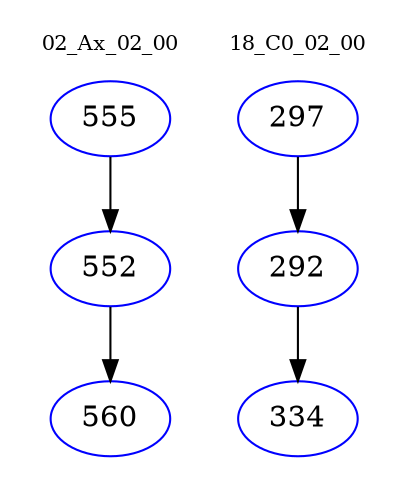 digraph{
subgraph cluster_0 {
color = white
label = "02_Ax_02_00";
fontsize=10;
T0_555 [label="555", color="blue"]
T0_555 -> T0_552 [color="black"]
T0_552 [label="552", color="blue"]
T0_552 -> T0_560 [color="black"]
T0_560 [label="560", color="blue"]
}
subgraph cluster_1 {
color = white
label = "18_C0_02_00";
fontsize=10;
T1_297 [label="297", color="blue"]
T1_297 -> T1_292 [color="black"]
T1_292 [label="292", color="blue"]
T1_292 -> T1_334 [color="black"]
T1_334 [label="334", color="blue"]
}
}
